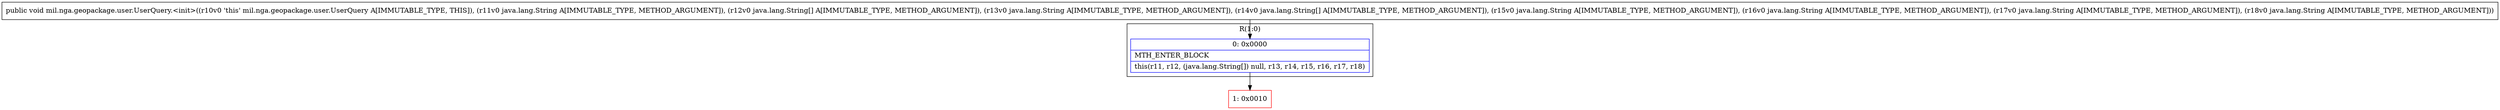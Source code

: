 digraph "CFG formil.nga.geopackage.user.UserQuery.\<init\>(Ljava\/lang\/String;[Ljava\/lang\/String;Ljava\/lang\/String;[Ljava\/lang\/String;Ljava\/lang\/String;Ljava\/lang\/String;Ljava\/lang\/String;Ljava\/lang\/String;)V" {
subgraph cluster_Region_976330857 {
label = "R(1:0)";
node [shape=record,color=blue];
Node_0 [shape=record,label="{0\:\ 0x0000|MTH_ENTER_BLOCK\l|this(r11, r12, (java.lang.String[]) null, r13, r14, r15, r16, r17, r18)\l}"];
}
Node_1 [shape=record,color=red,label="{1\:\ 0x0010}"];
MethodNode[shape=record,label="{public void mil.nga.geopackage.user.UserQuery.\<init\>((r10v0 'this' mil.nga.geopackage.user.UserQuery A[IMMUTABLE_TYPE, THIS]), (r11v0 java.lang.String A[IMMUTABLE_TYPE, METHOD_ARGUMENT]), (r12v0 java.lang.String[] A[IMMUTABLE_TYPE, METHOD_ARGUMENT]), (r13v0 java.lang.String A[IMMUTABLE_TYPE, METHOD_ARGUMENT]), (r14v0 java.lang.String[] A[IMMUTABLE_TYPE, METHOD_ARGUMENT]), (r15v0 java.lang.String A[IMMUTABLE_TYPE, METHOD_ARGUMENT]), (r16v0 java.lang.String A[IMMUTABLE_TYPE, METHOD_ARGUMENT]), (r17v0 java.lang.String A[IMMUTABLE_TYPE, METHOD_ARGUMENT]), (r18v0 java.lang.String A[IMMUTABLE_TYPE, METHOD_ARGUMENT])) }"];
MethodNode -> Node_0;
Node_0 -> Node_1;
}

